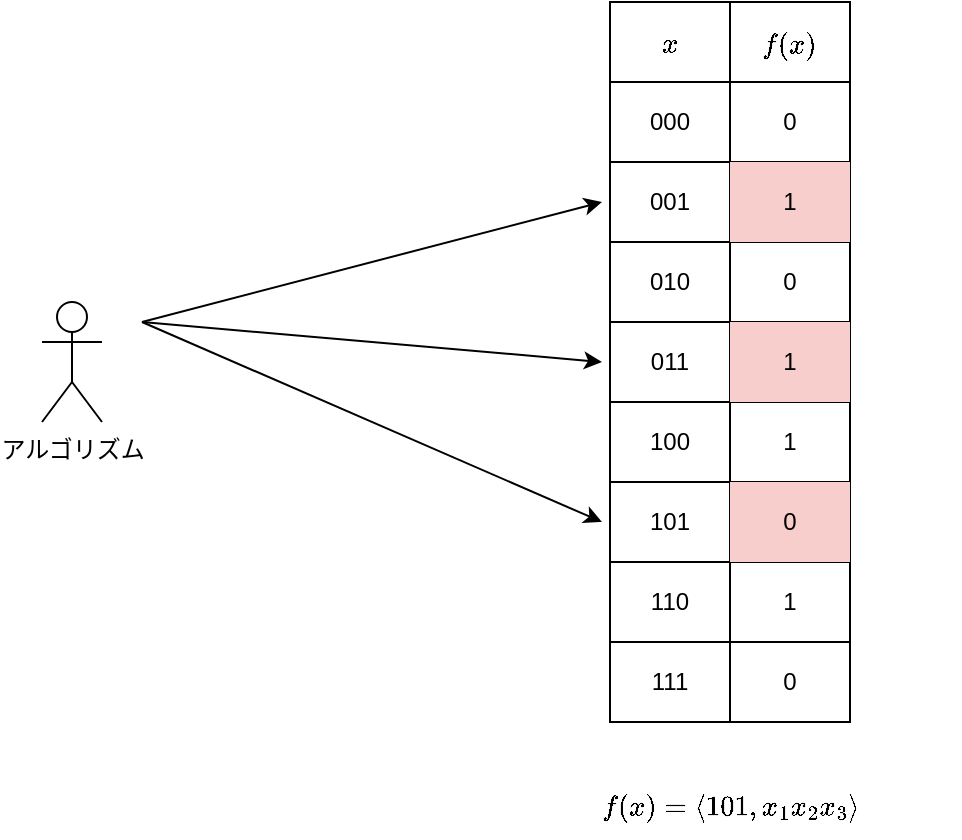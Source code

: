 <mxfile version="24.7.17">
  <diagram name="ページ1" id="QA49zqoxARoJChQHKG7e">
    <mxGraphModel dx="954" dy="604" grid="1" gridSize="10" guides="1" tooltips="1" connect="1" arrows="1" fold="1" page="1" pageScale="1" pageWidth="827" pageHeight="1169" math="1" shadow="0">
      <root>
        <mxCell id="0" />
        <mxCell id="1" parent="0" />
        <mxCell id="rkfB6d5xKjTVFHqS0ALG-28" value="" style="shape=table;startSize=0;container=1;collapsible=0;childLayout=tableLayout;" vertex="1" parent="1">
          <mxGeometry x="404" y="100" width="120" height="360" as="geometry" />
        </mxCell>
        <mxCell id="rkfB6d5xKjTVFHqS0ALG-29" value="" style="shape=tableRow;horizontal=0;startSize=0;swimlaneHead=0;swimlaneBody=0;strokeColor=inherit;top=0;left=0;bottom=0;right=0;collapsible=0;dropTarget=0;fillColor=none;points=[[0,0.5],[1,0.5]];portConstraint=eastwest;" vertex="1" parent="rkfB6d5xKjTVFHqS0ALG-28">
          <mxGeometry width="120" height="40" as="geometry" />
        </mxCell>
        <mxCell id="rkfB6d5xKjTVFHqS0ALG-30" value="$$x$$" style="shape=partialRectangle;html=1;whiteSpace=wrap;connectable=0;strokeColor=inherit;overflow=hidden;fillColor=none;top=0;left=0;bottom=0;right=0;pointerEvents=1;" vertex="1" parent="rkfB6d5xKjTVFHqS0ALG-29">
          <mxGeometry width="60" height="40" as="geometry">
            <mxRectangle width="60" height="40" as="alternateBounds" />
          </mxGeometry>
        </mxCell>
        <mxCell id="rkfB6d5xKjTVFHqS0ALG-31" value="$$f(x)$$" style="shape=partialRectangle;html=1;whiteSpace=wrap;connectable=0;strokeColor=inherit;overflow=hidden;fillColor=none;top=0;left=0;bottom=0;right=0;pointerEvents=1;" vertex="1" parent="rkfB6d5xKjTVFHqS0ALG-29">
          <mxGeometry x="60" width="60" height="40" as="geometry">
            <mxRectangle width="60" height="40" as="alternateBounds" />
          </mxGeometry>
        </mxCell>
        <mxCell id="rkfB6d5xKjTVFHqS0ALG-44" style="shape=tableRow;horizontal=0;startSize=0;swimlaneHead=0;swimlaneBody=0;strokeColor=inherit;top=0;left=0;bottom=0;right=0;collapsible=0;dropTarget=0;fillColor=none;points=[[0,0.5],[1,0.5]];portConstraint=eastwest;" vertex="1" parent="rkfB6d5xKjTVFHqS0ALG-28">
          <mxGeometry y="40" width="120" height="40" as="geometry" />
        </mxCell>
        <mxCell id="rkfB6d5xKjTVFHqS0ALG-45" value="000" style="shape=partialRectangle;html=1;whiteSpace=wrap;connectable=0;strokeColor=inherit;overflow=hidden;fillColor=none;top=0;left=0;bottom=0;right=0;pointerEvents=1;" vertex="1" parent="rkfB6d5xKjTVFHqS0ALG-44">
          <mxGeometry width="60" height="40" as="geometry">
            <mxRectangle width="60" height="40" as="alternateBounds" />
          </mxGeometry>
        </mxCell>
        <mxCell id="rkfB6d5xKjTVFHqS0ALG-46" value="0" style="shape=partialRectangle;html=1;whiteSpace=wrap;connectable=0;strokeColor=inherit;overflow=hidden;fillColor=none;top=0;left=0;bottom=0;right=0;pointerEvents=1;" vertex="1" parent="rkfB6d5xKjTVFHqS0ALG-44">
          <mxGeometry x="60" width="60" height="40" as="geometry">
            <mxRectangle width="60" height="40" as="alternateBounds" />
          </mxGeometry>
        </mxCell>
        <mxCell id="rkfB6d5xKjTVFHqS0ALG-41" style="shape=tableRow;horizontal=0;startSize=0;swimlaneHead=0;swimlaneBody=0;strokeColor=inherit;top=0;left=0;bottom=0;right=0;collapsible=0;dropTarget=0;fillColor=none;points=[[0,0.5],[1,0.5]];portConstraint=eastwest;" vertex="1" parent="rkfB6d5xKjTVFHqS0ALG-28">
          <mxGeometry y="80" width="120" height="40" as="geometry" />
        </mxCell>
        <mxCell id="rkfB6d5xKjTVFHqS0ALG-42" value="001" style="shape=partialRectangle;html=1;whiteSpace=wrap;connectable=0;strokeColor=inherit;overflow=hidden;fillColor=none;top=0;left=0;bottom=0;right=0;pointerEvents=1;" vertex="1" parent="rkfB6d5xKjTVFHqS0ALG-41">
          <mxGeometry width="60" height="40" as="geometry">
            <mxRectangle width="60" height="40" as="alternateBounds" />
          </mxGeometry>
        </mxCell>
        <mxCell id="rkfB6d5xKjTVFHqS0ALG-43" value="1" style="shape=partialRectangle;html=1;whiteSpace=wrap;connectable=0;strokeColor=default;overflow=hidden;fillColor=#F8CECC;top=0;left=0;bottom=0;right=0;pointerEvents=1;" vertex="1" parent="rkfB6d5xKjTVFHqS0ALG-41">
          <mxGeometry x="60" width="60" height="40" as="geometry">
            <mxRectangle width="60" height="40" as="alternateBounds" />
          </mxGeometry>
        </mxCell>
        <mxCell id="rkfB6d5xKjTVFHqS0ALG-32" value="" style="shape=tableRow;horizontal=0;startSize=0;swimlaneHead=0;swimlaneBody=0;strokeColor=inherit;top=0;left=0;bottom=0;right=0;collapsible=0;dropTarget=0;fillColor=none;points=[[0,0.5],[1,0.5]];portConstraint=eastwest;" vertex="1" parent="rkfB6d5xKjTVFHqS0ALG-28">
          <mxGeometry y="120" width="120" height="40" as="geometry" />
        </mxCell>
        <mxCell id="rkfB6d5xKjTVFHqS0ALG-33" value="010" style="shape=partialRectangle;html=1;whiteSpace=wrap;connectable=0;strokeColor=inherit;overflow=hidden;fillColor=none;top=0;left=0;bottom=0;right=0;pointerEvents=1;" vertex="1" parent="rkfB6d5xKjTVFHqS0ALG-32">
          <mxGeometry width="60" height="40" as="geometry">
            <mxRectangle width="60" height="40" as="alternateBounds" />
          </mxGeometry>
        </mxCell>
        <mxCell id="rkfB6d5xKjTVFHqS0ALG-34" value="0" style="shape=partialRectangle;html=1;whiteSpace=wrap;connectable=0;strokeColor=inherit;overflow=hidden;fillColor=none;top=0;left=0;bottom=0;right=0;pointerEvents=1;" vertex="1" parent="rkfB6d5xKjTVFHqS0ALG-32">
          <mxGeometry x="60" width="60" height="40" as="geometry">
            <mxRectangle width="60" height="40" as="alternateBounds" />
          </mxGeometry>
        </mxCell>
        <mxCell id="rkfB6d5xKjTVFHqS0ALG-35" value="" style="shape=tableRow;horizontal=0;startSize=0;swimlaneHead=0;swimlaneBody=0;strokeColor=inherit;top=0;left=0;bottom=0;right=0;collapsible=0;dropTarget=0;fillColor=none;points=[[0,0.5],[1,0.5]];portConstraint=eastwest;" vertex="1" parent="rkfB6d5xKjTVFHqS0ALG-28">
          <mxGeometry y="160" width="120" height="40" as="geometry" />
        </mxCell>
        <mxCell id="rkfB6d5xKjTVFHqS0ALG-36" value="011" style="shape=partialRectangle;html=1;whiteSpace=wrap;connectable=0;strokeColor=inherit;overflow=hidden;fillColor=none;top=0;left=0;bottom=0;right=0;pointerEvents=1;" vertex="1" parent="rkfB6d5xKjTVFHqS0ALG-35">
          <mxGeometry width="60" height="40" as="geometry">
            <mxRectangle width="60" height="40" as="alternateBounds" />
          </mxGeometry>
        </mxCell>
        <mxCell id="rkfB6d5xKjTVFHqS0ALG-37" value="1" style="shape=partialRectangle;html=1;whiteSpace=wrap;connectable=0;strokeColor=inherit;overflow=hidden;fillColor=#F8CECC;top=0;left=0;bottom=0;right=0;pointerEvents=1;" vertex="1" parent="rkfB6d5xKjTVFHqS0ALG-35">
          <mxGeometry x="60" width="60" height="40" as="geometry">
            <mxRectangle width="60" height="40" as="alternateBounds" />
          </mxGeometry>
        </mxCell>
        <mxCell id="rkfB6d5xKjTVFHqS0ALG-38" value="" style="shape=tableRow;horizontal=0;startSize=0;swimlaneHead=0;swimlaneBody=0;strokeColor=inherit;top=0;left=0;bottom=0;right=0;collapsible=0;dropTarget=0;fillColor=none;points=[[0,0.5],[1,0.5]];portConstraint=eastwest;" vertex="1" parent="rkfB6d5xKjTVFHqS0ALG-28">
          <mxGeometry y="200" width="120" height="40" as="geometry" />
        </mxCell>
        <mxCell id="rkfB6d5xKjTVFHqS0ALG-39" value="100" style="shape=partialRectangle;html=1;whiteSpace=wrap;connectable=0;strokeColor=inherit;overflow=hidden;fillColor=none;top=0;left=0;bottom=0;right=0;pointerEvents=1;" vertex="1" parent="rkfB6d5xKjTVFHqS0ALG-38">
          <mxGeometry width="60" height="40" as="geometry">
            <mxRectangle width="60" height="40" as="alternateBounds" />
          </mxGeometry>
        </mxCell>
        <mxCell id="rkfB6d5xKjTVFHqS0ALG-40" value="1" style="shape=partialRectangle;html=1;whiteSpace=wrap;connectable=0;strokeColor=inherit;overflow=hidden;fillColor=none;top=0;left=0;bottom=0;right=0;pointerEvents=1;" vertex="1" parent="rkfB6d5xKjTVFHqS0ALG-38">
          <mxGeometry x="60" width="60" height="40" as="geometry">
            <mxRectangle width="60" height="40" as="alternateBounds" />
          </mxGeometry>
        </mxCell>
        <mxCell id="rkfB6d5xKjTVFHqS0ALG-50" style="shape=tableRow;horizontal=0;startSize=0;swimlaneHead=0;swimlaneBody=0;strokeColor=inherit;top=0;left=0;bottom=0;right=0;collapsible=0;dropTarget=0;fillColor=none;points=[[0,0.5],[1,0.5]];portConstraint=eastwest;" vertex="1" parent="rkfB6d5xKjTVFHqS0ALG-28">
          <mxGeometry y="240" width="120" height="40" as="geometry" />
        </mxCell>
        <mxCell id="rkfB6d5xKjTVFHqS0ALG-51" value="101" style="shape=partialRectangle;html=1;whiteSpace=wrap;connectable=0;strokeColor=inherit;overflow=hidden;fillColor=none;top=0;left=0;bottom=0;right=0;pointerEvents=1;" vertex="1" parent="rkfB6d5xKjTVFHqS0ALG-50">
          <mxGeometry width="60" height="40" as="geometry">
            <mxRectangle width="60" height="40" as="alternateBounds" />
          </mxGeometry>
        </mxCell>
        <mxCell id="rkfB6d5xKjTVFHqS0ALG-52" value="0" style="shape=partialRectangle;html=1;whiteSpace=wrap;connectable=0;strokeColor=inherit;overflow=hidden;fillColor=#F8CECC;top=0;left=0;bottom=0;right=0;pointerEvents=1;" vertex="1" parent="rkfB6d5xKjTVFHqS0ALG-50">
          <mxGeometry x="60" width="60" height="40" as="geometry">
            <mxRectangle width="60" height="40" as="alternateBounds" />
          </mxGeometry>
        </mxCell>
        <mxCell id="rkfB6d5xKjTVFHqS0ALG-53" style="shape=tableRow;horizontal=0;startSize=0;swimlaneHead=0;swimlaneBody=0;strokeColor=inherit;top=0;left=0;bottom=0;right=0;collapsible=0;dropTarget=0;fillColor=none;points=[[0,0.5],[1,0.5]];portConstraint=eastwest;" vertex="1" parent="rkfB6d5xKjTVFHqS0ALG-28">
          <mxGeometry y="280" width="120" height="40" as="geometry" />
        </mxCell>
        <mxCell id="rkfB6d5xKjTVFHqS0ALG-54" value="110" style="shape=partialRectangle;html=1;whiteSpace=wrap;connectable=0;strokeColor=inherit;overflow=hidden;fillColor=none;top=0;left=0;bottom=0;right=0;pointerEvents=1;" vertex="1" parent="rkfB6d5xKjTVFHqS0ALG-53">
          <mxGeometry width="60" height="40" as="geometry">
            <mxRectangle width="60" height="40" as="alternateBounds" />
          </mxGeometry>
        </mxCell>
        <mxCell id="rkfB6d5xKjTVFHqS0ALG-55" value="1" style="shape=partialRectangle;html=1;whiteSpace=wrap;connectable=0;strokeColor=inherit;overflow=hidden;fillColor=none;top=0;left=0;bottom=0;right=0;pointerEvents=1;" vertex="1" parent="rkfB6d5xKjTVFHqS0ALG-53">
          <mxGeometry x="60" width="60" height="40" as="geometry">
            <mxRectangle width="60" height="40" as="alternateBounds" />
          </mxGeometry>
        </mxCell>
        <mxCell id="rkfB6d5xKjTVFHqS0ALG-56" style="shape=tableRow;horizontal=0;startSize=0;swimlaneHead=0;swimlaneBody=0;strokeColor=inherit;top=0;left=0;bottom=0;right=0;collapsible=0;dropTarget=0;fillColor=none;points=[[0,0.5],[1,0.5]];portConstraint=eastwest;" vertex="1" parent="rkfB6d5xKjTVFHqS0ALG-28">
          <mxGeometry y="320" width="120" height="40" as="geometry" />
        </mxCell>
        <mxCell id="rkfB6d5xKjTVFHqS0ALG-57" value="111" style="shape=partialRectangle;html=1;whiteSpace=wrap;connectable=0;strokeColor=inherit;overflow=hidden;fillColor=none;top=0;left=0;bottom=0;right=0;pointerEvents=1;" vertex="1" parent="rkfB6d5xKjTVFHqS0ALG-56">
          <mxGeometry width="60" height="40" as="geometry">
            <mxRectangle width="60" height="40" as="alternateBounds" />
          </mxGeometry>
        </mxCell>
        <mxCell id="rkfB6d5xKjTVFHqS0ALG-58" value="0" style="shape=partialRectangle;html=1;whiteSpace=wrap;connectable=0;strokeColor=inherit;overflow=hidden;fillColor=none;top=0;left=0;bottom=0;right=0;pointerEvents=1;" vertex="1" parent="rkfB6d5xKjTVFHqS0ALG-56">
          <mxGeometry x="60" width="60" height="40" as="geometry">
            <mxRectangle width="60" height="40" as="alternateBounds" />
          </mxGeometry>
        </mxCell>
        <mxCell id="rkfB6d5xKjTVFHqS0ALG-59" value="アルゴリズム" style="shape=umlActor;verticalLabelPosition=bottom;verticalAlign=top;html=1;outlineConnect=0;" vertex="1" parent="1">
          <mxGeometry x="120" y="250" width="30" height="60" as="geometry" />
        </mxCell>
        <mxCell id="rkfB6d5xKjTVFHqS0ALG-61" value="" style="endArrow=classic;html=1;rounded=0;" edge="1" parent="1">
          <mxGeometry width="50" height="50" relative="1" as="geometry">
            <mxPoint x="170" y="260" as="sourcePoint" />
            <mxPoint x="400" y="200" as="targetPoint" />
          </mxGeometry>
        </mxCell>
        <mxCell id="rkfB6d5xKjTVFHqS0ALG-62" value="" style="endArrow=classic;html=1;rounded=0;" edge="1" parent="1">
          <mxGeometry width="50" height="50" relative="1" as="geometry">
            <mxPoint x="170" y="260" as="sourcePoint" />
            <mxPoint x="400" y="280" as="targetPoint" />
          </mxGeometry>
        </mxCell>
        <mxCell id="rkfB6d5xKjTVFHqS0ALG-63" value="" style="endArrow=classic;html=1;rounded=0;" edge="1" parent="1">
          <mxGeometry width="50" height="50" relative="1" as="geometry">
            <mxPoint x="170" y="260" as="sourcePoint" />
            <mxPoint x="400" y="360" as="targetPoint" />
          </mxGeometry>
        </mxCell>
        <mxCell id="rkfB6d5xKjTVFHqS0ALG-67" value="$$f(x)=\langle 101,x_1x_2x_3\rangle$$" style="text;html=1;align=center;verticalAlign=middle;resizable=0;points=[];autosize=1;strokeColor=none;fillColor=none;" vertex="1" parent="1">
          <mxGeometry x="349" y="488" width="230" height="30" as="geometry" />
        </mxCell>
      </root>
    </mxGraphModel>
  </diagram>
</mxfile>
